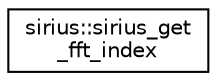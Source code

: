 digraph "Graphical Class Hierarchy"
{
 // INTERACTIVE_SVG=YES
  edge [fontname="Helvetica",fontsize="10",labelfontname="Helvetica",labelfontsize="10"];
  node [fontname="Helvetica",fontsize="10",shape=record];
  rankdir="LR";
  Node1 [label="sirius::sirius_get\l_fft_index",height=0.2,width=0.4,color="black", fillcolor="white", style="filled",URL="$interfacesirius_1_1sirius__get__fft__index.html"];
}
